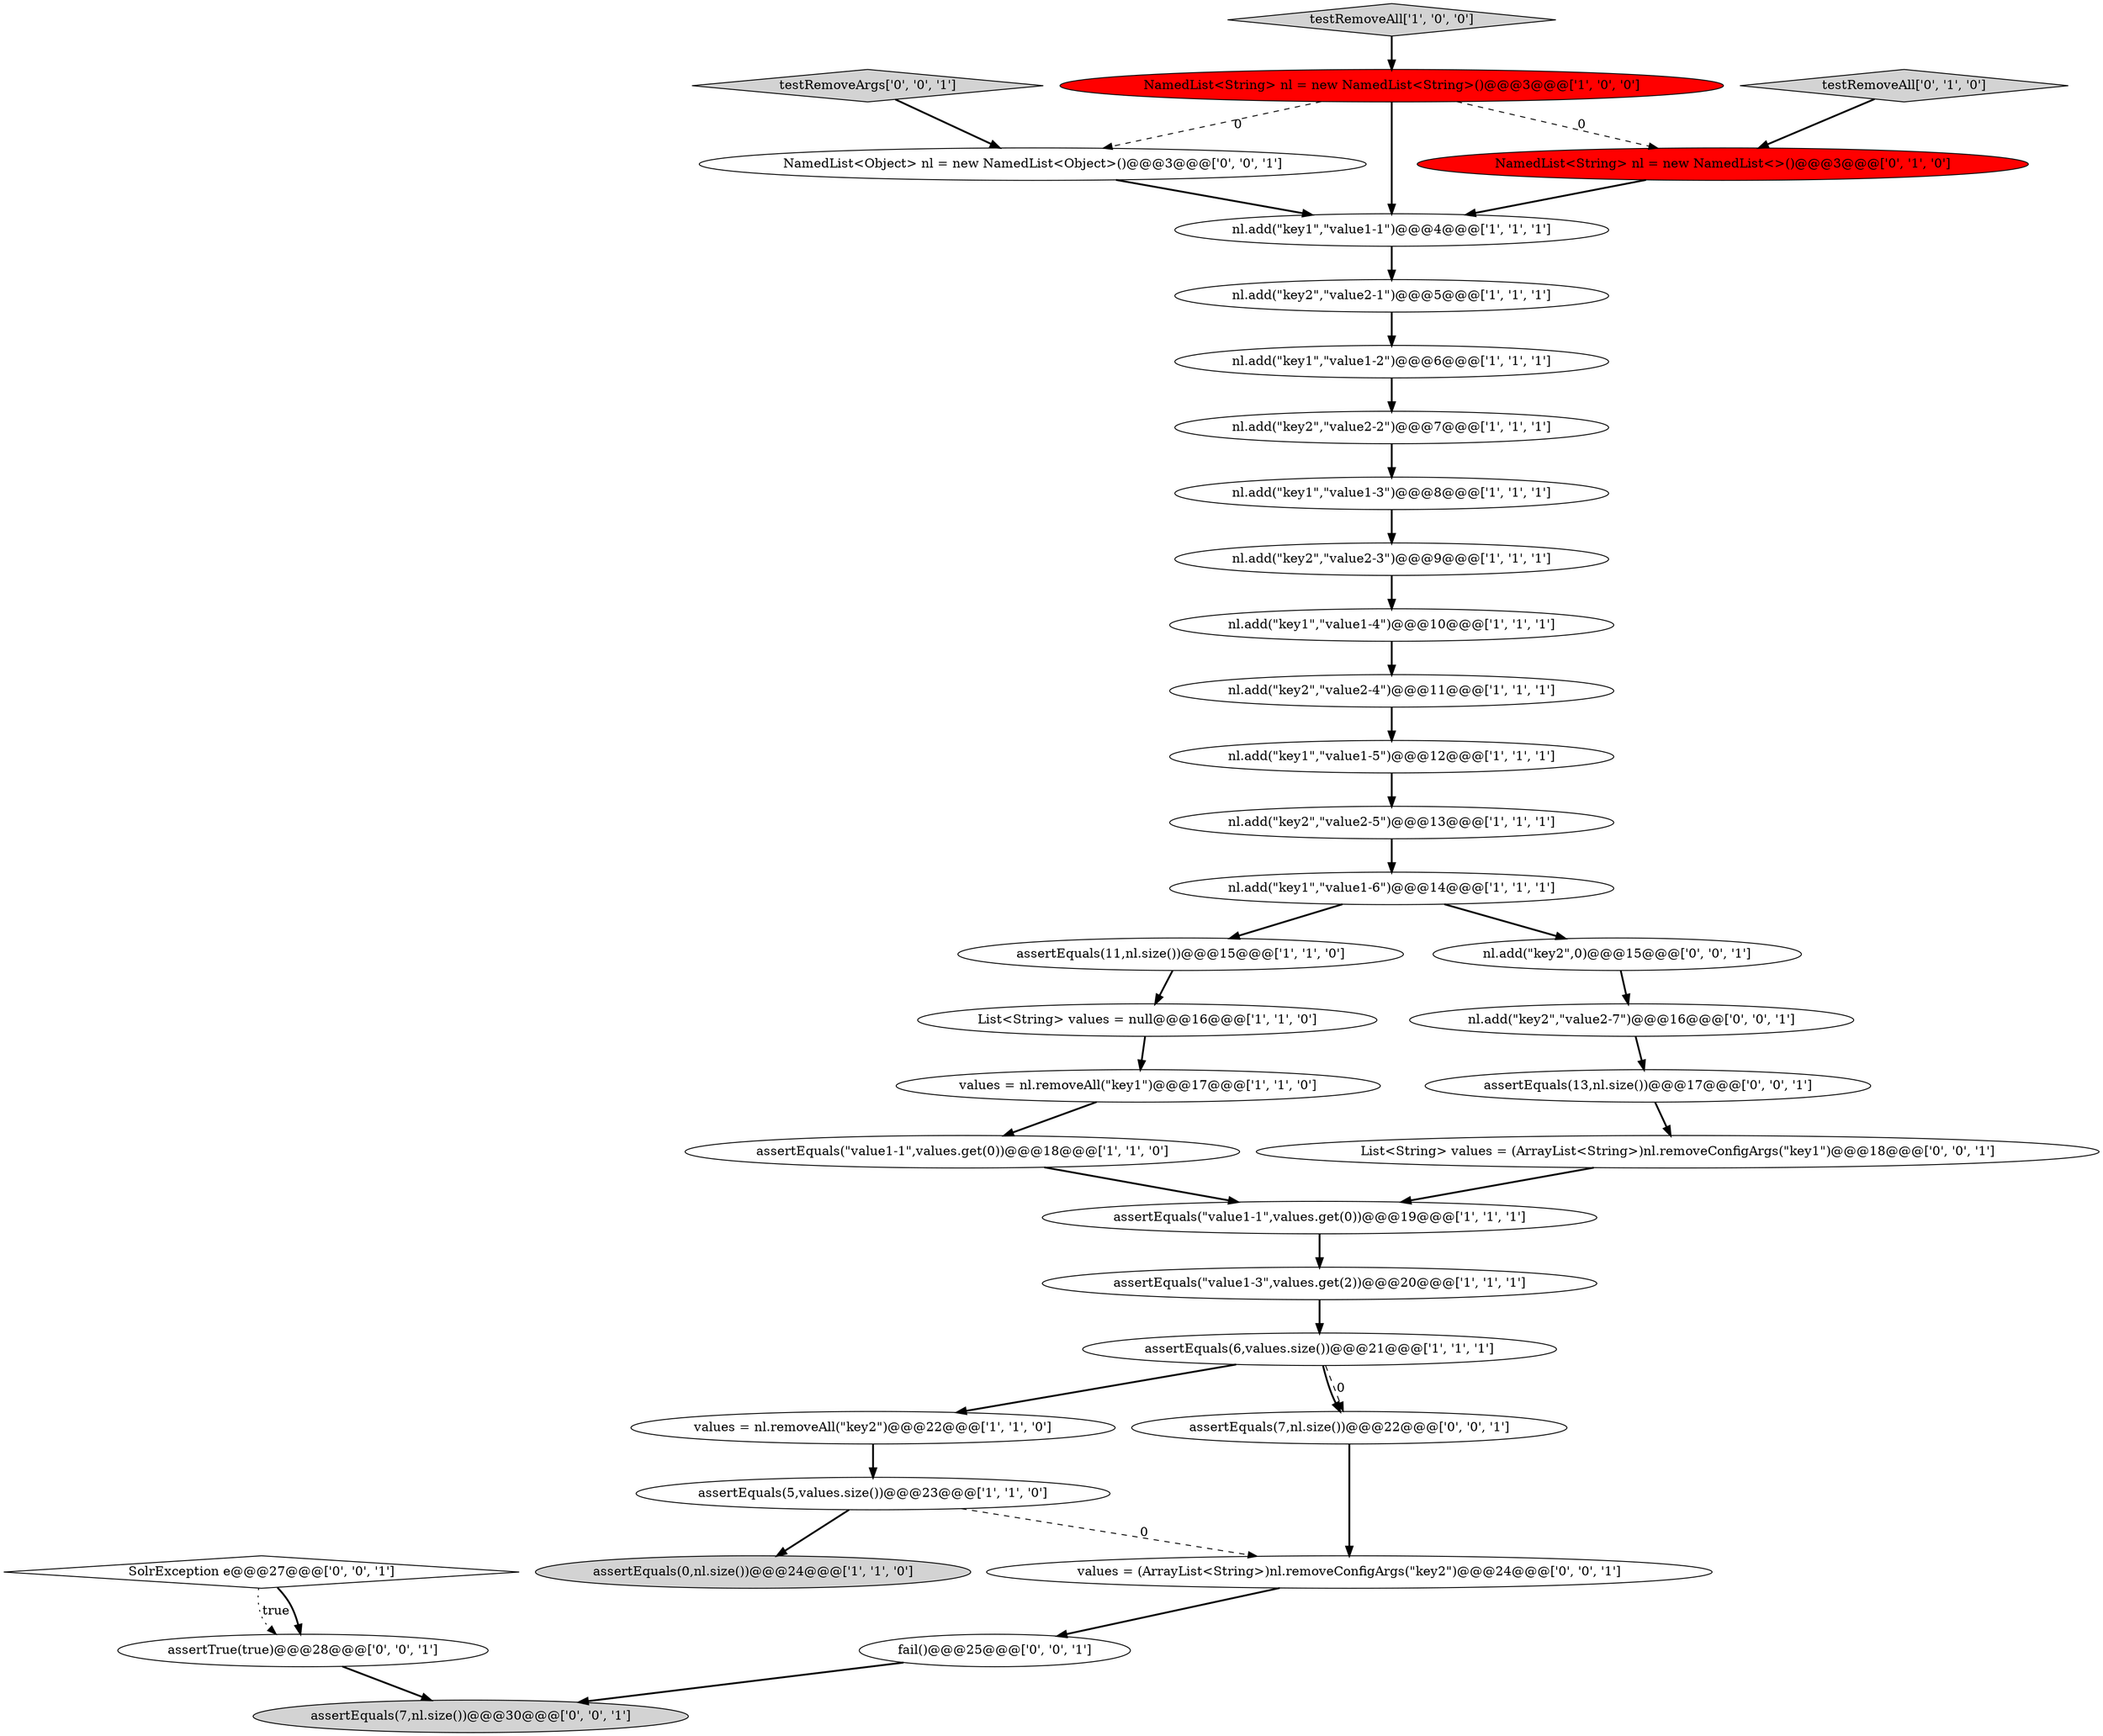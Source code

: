 digraph {
16 [style = filled, label = "nl.add(\"key1\",\"value1-2\")@@@6@@@['1', '1', '1']", fillcolor = white, shape = ellipse image = "AAA0AAABBB1BBB"];
20 [style = filled, label = "nl.add(\"key2\",\"value2-4\")@@@11@@@['1', '1', '1']", fillcolor = white, shape = ellipse image = "AAA0AAABBB1BBB"];
15 [style = filled, label = "assertEquals(6,values.size())@@@21@@@['1', '1', '1']", fillcolor = white, shape = ellipse image = "AAA0AAABBB1BBB"];
11 [style = filled, label = "assertEquals(11,nl.size())@@@15@@@['1', '1', '0']", fillcolor = white, shape = ellipse image = "AAA0AAABBB1BBB"];
9 [style = filled, label = "assertEquals(\"value1-3\",values.get(2))@@@20@@@['1', '1', '1']", fillcolor = white, shape = ellipse image = "AAA0AAABBB1BBB"];
24 [style = filled, label = "NamedList<String> nl = new NamedList<>()@@@3@@@['0', '1', '0']", fillcolor = red, shape = ellipse image = "AAA1AAABBB2BBB"];
7 [style = filled, label = "nl.add(\"key1\",\"value1-1\")@@@4@@@['1', '1', '1']", fillcolor = white, shape = ellipse image = "AAA0AAABBB1BBB"];
1 [style = filled, label = "nl.add(\"key1\",\"value1-6\")@@@14@@@['1', '1', '1']", fillcolor = white, shape = ellipse image = "AAA0AAABBB1BBB"];
14 [style = filled, label = "assertEquals(\"value1-1\",values.get(0))@@@18@@@['1', '1', '0']", fillcolor = white, shape = ellipse image = "AAA0AAABBB1BBB"];
13 [style = filled, label = "nl.add(\"key1\",\"value1-5\")@@@12@@@['1', '1', '1']", fillcolor = white, shape = ellipse image = "AAA0AAABBB1BBB"];
5 [style = filled, label = "List<String> values = null@@@16@@@['1', '1', '0']", fillcolor = white, shape = ellipse image = "AAA0AAABBB1BBB"];
28 [style = filled, label = "assertEquals(7,nl.size())@@@22@@@['0', '0', '1']", fillcolor = white, shape = ellipse image = "AAA0AAABBB3BBB"];
32 [style = filled, label = "assertTrue(true)@@@28@@@['0', '0', '1']", fillcolor = white, shape = ellipse image = "AAA0AAABBB3BBB"];
21 [style = filled, label = "nl.add(\"key2\",\"value2-5\")@@@13@@@['1', '1', '1']", fillcolor = white, shape = ellipse image = "AAA0AAABBB1BBB"];
6 [style = filled, label = "assertEquals(5,values.size())@@@23@@@['1', '1', '0']", fillcolor = white, shape = ellipse image = "AAA0AAABBB1BBB"];
35 [style = filled, label = "nl.add(\"key2\",\"value2-7\")@@@16@@@['0', '0', '1']", fillcolor = white, shape = ellipse image = "AAA0AAABBB3BBB"];
2 [style = filled, label = "values = nl.removeAll(\"key1\")@@@17@@@['1', '1', '0']", fillcolor = white, shape = ellipse image = "AAA0AAABBB1BBB"];
25 [style = filled, label = "assertEquals(7,nl.size())@@@30@@@['0', '0', '1']", fillcolor = lightgray, shape = ellipse image = "AAA0AAABBB3BBB"];
17 [style = filled, label = "testRemoveAll['1', '0', '0']", fillcolor = lightgray, shape = diamond image = "AAA0AAABBB1BBB"];
27 [style = filled, label = "SolrException e@@@27@@@['0', '0', '1']", fillcolor = white, shape = diamond image = "AAA0AAABBB3BBB"];
33 [style = filled, label = "fail()@@@25@@@['0', '0', '1']", fillcolor = white, shape = ellipse image = "AAA0AAABBB3BBB"];
30 [style = filled, label = "List<String> values = (ArrayList<String>)nl.removeConfigArgs(\"key1\")@@@18@@@['0', '0', '1']", fillcolor = white, shape = ellipse image = "AAA0AAABBB3BBB"];
22 [style = filled, label = "nl.add(\"key1\",\"value1-4\")@@@10@@@['1', '1', '1']", fillcolor = white, shape = ellipse image = "AAA0AAABBB1BBB"];
31 [style = filled, label = "NamedList<Object> nl = new NamedList<Object>()@@@3@@@['0', '0', '1']", fillcolor = white, shape = ellipse image = "AAA0AAABBB3BBB"];
34 [style = filled, label = "nl.add(\"key2\",0)@@@15@@@['0', '0', '1']", fillcolor = white, shape = ellipse image = "AAA0AAABBB3BBB"];
29 [style = filled, label = "testRemoveArgs['0', '0', '1']", fillcolor = lightgray, shape = diamond image = "AAA0AAABBB3BBB"];
19 [style = filled, label = "assertEquals(\"value1-1\",values.get(0))@@@19@@@['1', '1', '1']", fillcolor = white, shape = ellipse image = "AAA0AAABBB1BBB"];
8 [style = filled, label = "nl.add(\"key2\",\"value2-1\")@@@5@@@['1', '1', '1']", fillcolor = white, shape = ellipse image = "AAA0AAABBB1BBB"];
3 [style = filled, label = "NamedList<String> nl = new NamedList<String>()@@@3@@@['1', '0', '0']", fillcolor = red, shape = ellipse image = "AAA1AAABBB1BBB"];
10 [style = filled, label = "nl.add(\"key1\",\"value1-3\")@@@8@@@['1', '1', '1']", fillcolor = white, shape = ellipse image = "AAA0AAABBB1BBB"];
26 [style = filled, label = "values = (ArrayList<String>)nl.removeConfigArgs(\"key2\")@@@24@@@['0', '0', '1']", fillcolor = white, shape = ellipse image = "AAA0AAABBB3BBB"];
12 [style = filled, label = "assertEquals(0,nl.size())@@@24@@@['1', '1', '0']", fillcolor = lightgray, shape = ellipse image = "AAA0AAABBB1BBB"];
36 [style = filled, label = "assertEquals(13,nl.size())@@@17@@@['0', '0', '1']", fillcolor = white, shape = ellipse image = "AAA0AAABBB3BBB"];
4 [style = filled, label = "values = nl.removeAll(\"key2\")@@@22@@@['1', '1', '0']", fillcolor = white, shape = ellipse image = "AAA0AAABBB1BBB"];
23 [style = filled, label = "testRemoveAll['0', '1', '0']", fillcolor = lightgray, shape = diamond image = "AAA0AAABBB2BBB"];
18 [style = filled, label = "nl.add(\"key2\",\"value2-2\")@@@7@@@['1', '1', '1']", fillcolor = white, shape = ellipse image = "AAA0AAABBB1BBB"];
0 [style = filled, label = "nl.add(\"key2\",\"value2-3\")@@@9@@@['1', '1', '1']", fillcolor = white, shape = ellipse image = "AAA0AAABBB1BBB"];
8->16 [style = bold, label=""];
27->32 [style = dotted, label="true"];
27->32 [style = bold, label=""];
16->18 [style = bold, label=""];
20->13 [style = bold, label=""];
15->28 [style = dashed, label="0"];
4->6 [style = bold, label=""];
3->31 [style = dashed, label="0"];
29->31 [style = bold, label=""];
3->24 [style = dashed, label="0"];
14->19 [style = bold, label=""];
28->26 [style = bold, label=""];
7->8 [style = bold, label=""];
31->7 [style = bold, label=""];
1->11 [style = bold, label=""];
30->19 [style = bold, label=""];
11->5 [style = bold, label=""];
5->2 [style = bold, label=""];
23->24 [style = bold, label=""];
1->34 [style = bold, label=""];
36->30 [style = bold, label=""];
18->10 [style = bold, label=""];
22->20 [style = bold, label=""];
3->7 [style = bold, label=""];
19->9 [style = bold, label=""];
15->28 [style = bold, label=""];
33->25 [style = bold, label=""];
9->15 [style = bold, label=""];
6->26 [style = dashed, label="0"];
0->22 [style = bold, label=""];
21->1 [style = bold, label=""];
2->14 [style = bold, label=""];
10->0 [style = bold, label=""];
15->4 [style = bold, label=""];
32->25 [style = bold, label=""];
17->3 [style = bold, label=""];
34->35 [style = bold, label=""];
35->36 [style = bold, label=""];
13->21 [style = bold, label=""];
24->7 [style = bold, label=""];
26->33 [style = bold, label=""];
6->12 [style = bold, label=""];
}
